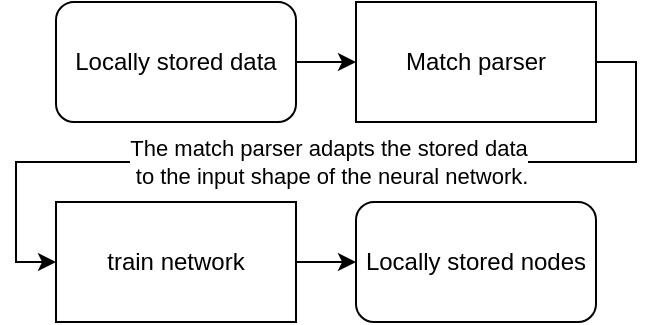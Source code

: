 <mxfile version="13.7.9" type="device"><diagram id="ogjEcoVRTouicSfjefm_" name="Page-1"><mxGraphModel dx="692" dy="1731" grid="1" gridSize="10" guides="1" tooltips="1" connect="1" arrows="1" fold="1" page="1" pageScale="1" pageWidth="827" pageHeight="1169" math="0" shadow="0"><root><mxCell id="0"/><mxCell id="1" parent="0"/><mxCell id="XBUW-NRWQ7CchL9XHzS8-3" style="edgeStyle=orthogonalEdgeStyle;rounded=0;orthogonalLoop=1;jettySize=auto;html=1;exitX=1;exitY=0.5;exitDx=0;exitDy=0;entryX=0;entryY=0.5;entryDx=0;entryDy=0;" edge="1" parent="1" source="XBUW-NRWQ7CchL9XHzS8-1" target="XBUW-NRWQ7CchL9XHzS8-2"><mxGeometry relative="1" as="geometry"/></mxCell><mxCell id="XBUW-NRWQ7CchL9XHzS8-1" value="Locally stored data" style="rounded=1;whiteSpace=wrap;html=1;" vertex="1" parent="1"><mxGeometry x="70" y="170" width="120" height="60" as="geometry"/></mxCell><mxCell id="XBUW-NRWQ7CchL9XHzS8-5" style="edgeStyle=orthogonalEdgeStyle;rounded=0;orthogonalLoop=1;jettySize=auto;html=1;exitX=1;exitY=0.5;exitDx=0;exitDy=0;entryX=0;entryY=0.5;entryDx=0;entryDy=0;" edge="1" parent="1" source="XBUW-NRWQ7CchL9XHzS8-2" target="XBUW-NRWQ7CchL9XHzS8-4"><mxGeometry relative="1" as="geometry"/></mxCell><mxCell id="XBUW-NRWQ7CchL9XHzS8-8" value="The match parser adapts the stored data&lt;br&gt;&amp;nbsp;to the input shape of the neural network." style="edgeLabel;html=1;align=center;verticalAlign=middle;resizable=0;points=[];" vertex="1" connectable="0" parent="XBUW-NRWQ7CchL9XHzS8-5"><mxGeometry x="-0.004" relative="1" as="geometry"><mxPoint as="offset"/></mxGeometry></mxCell><mxCell id="XBUW-NRWQ7CchL9XHzS8-2" value="Match parser" style="rounded=0;whiteSpace=wrap;html=1;" vertex="1" parent="1"><mxGeometry x="220" y="170" width="120" height="60" as="geometry"/></mxCell><mxCell id="XBUW-NRWQ7CchL9XHzS8-7" style="edgeStyle=orthogonalEdgeStyle;rounded=0;orthogonalLoop=1;jettySize=auto;html=1;exitX=1;exitY=0.5;exitDx=0;exitDy=0;entryX=0;entryY=0.5;entryDx=0;entryDy=0;" edge="1" parent="1" source="XBUW-NRWQ7CchL9XHzS8-4" target="XBUW-NRWQ7CchL9XHzS8-6"><mxGeometry relative="1" as="geometry"/></mxCell><mxCell id="XBUW-NRWQ7CchL9XHzS8-4" value="train network" style="rounded=0;whiteSpace=wrap;html=1;" vertex="1" parent="1"><mxGeometry x="70" y="270" width="120" height="60" as="geometry"/></mxCell><mxCell id="XBUW-NRWQ7CchL9XHzS8-6" value="Locally stored nodes" style="rounded=1;whiteSpace=wrap;html=1;" vertex="1" parent="1"><mxGeometry x="220" y="270" width="120" height="60" as="geometry"/></mxCell></root></mxGraphModel></diagram></mxfile>